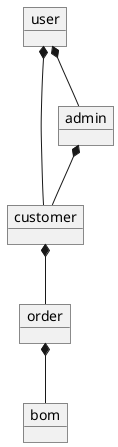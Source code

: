 @startuml
'https://plantuml.com/class-diagram

object customer
object admin
object order
object bom
object user

user *-- customer
customer *-- order
order *-- bom
user *-- admin
admin *-- customer




@enduml